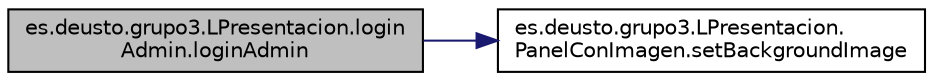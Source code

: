 digraph "es.deusto.grupo3.LPresentacion.loginAdmin.loginAdmin"
{
  edge [fontname="Helvetica",fontsize="10",labelfontname="Helvetica",labelfontsize="10"];
  node [fontname="Helvetica",fontsize="10",shape=record];
  rankdir="LR";
  Node0 [label="es.deusto.grupo3.LPresentacion.login\lAdmin.loginAdmin",height=0.2,width=0.4,color="black", fillcolor="grey75", style="filled", fontcolor="black"];
  Node0 -> Node1 [color="midnightblue",fontsize="10",style="solid",fontname="Helvetica"];
  Node1 [label="es.deusto.grupo3.LPresentacion.\lPanelConImagen.setBackgroundImage",height=0.2,width=0.4,color="black", fillcolor="white", style="filled",URL="$classes_1_1deusto_1_1grupo3_1_1_l_presentacion_1_1_panel_con_imagen.html#ab3772929185a00e0461be8ee081f2a40"];
}
